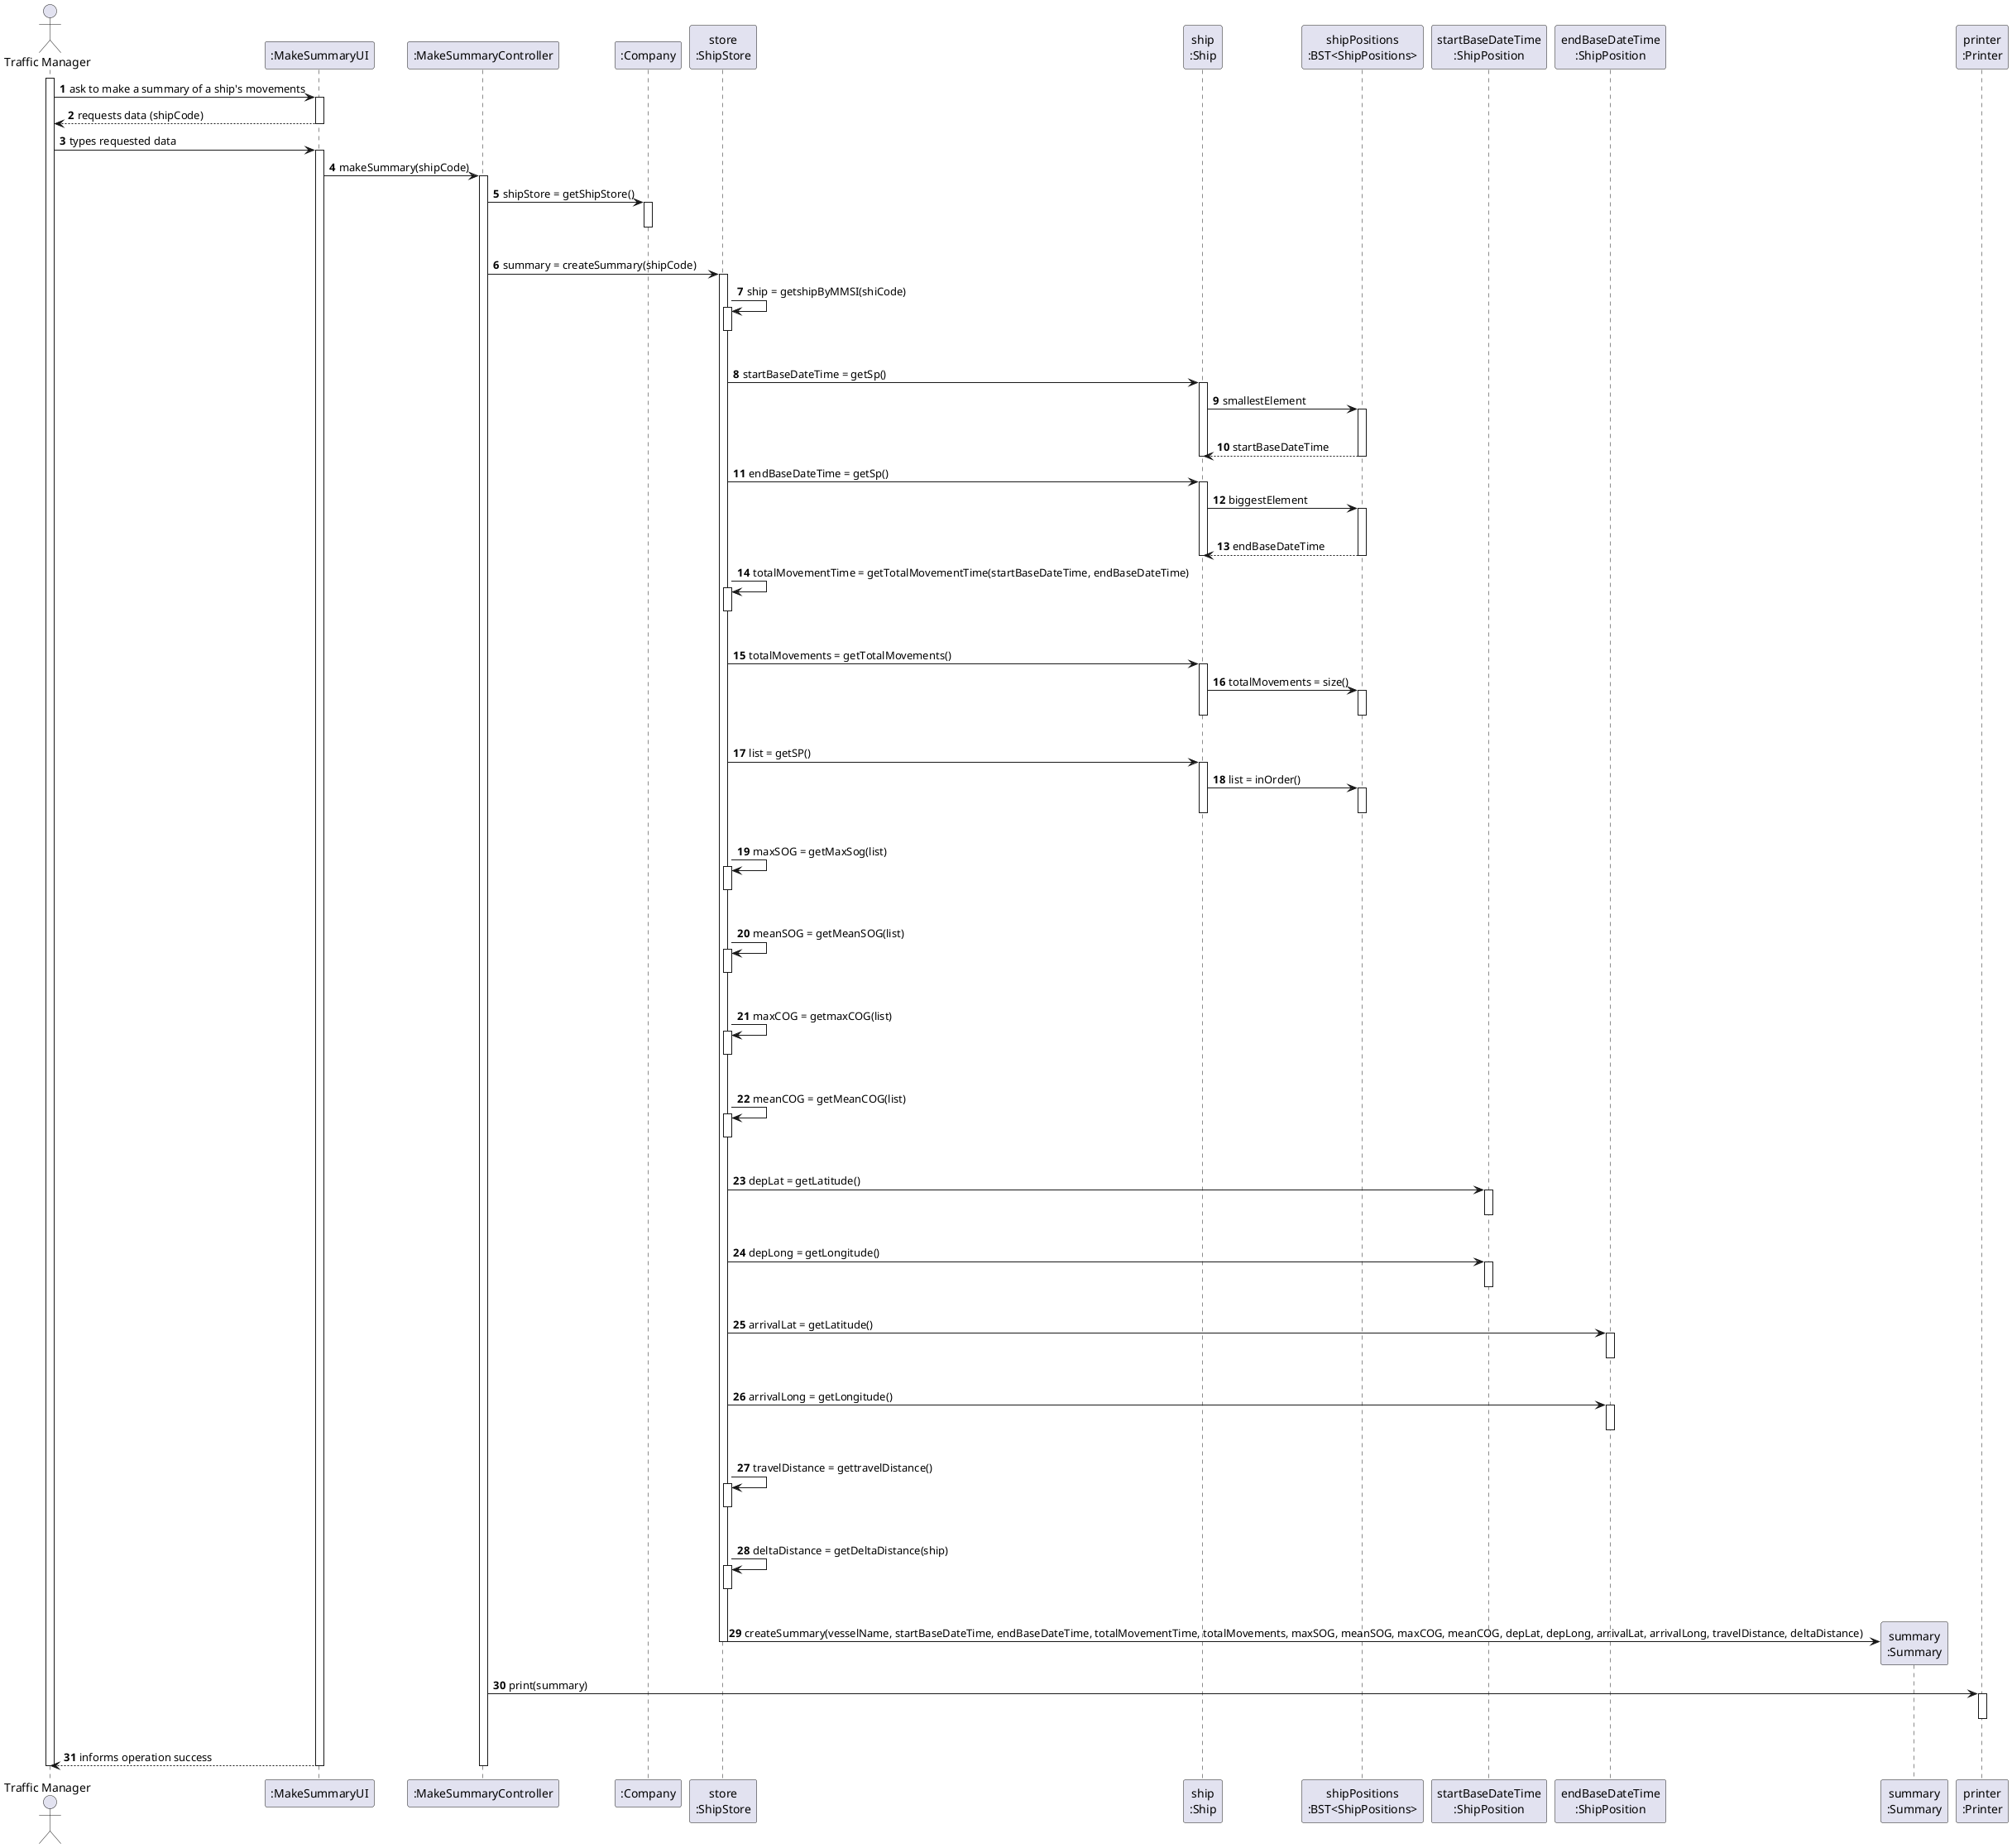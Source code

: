 @startuml
autonumber
'hide footbox
actor "Traffic Manager" as TM

participant ":MakeSummaryUI" as UI
participant ":MakeSummaryController" as CTRL
participant ":Company" as ML
participant "store\n:ShipStore" as STORE
participant "ship\n:Ship" as SHIP
participant "shipPositions\n:BST<ShipPositions>" as SP
participant "startBaseDateTime\n:ShipPosition" as SBDT
participant "endBaseDateTime\n:ShipPosition" as EBDT
participant "summary\n:Summary" as SUM
participant "printer\n:Printer" as PRINT

activate TM
TM -> UI : ask to make a summary of a ship's movements
activate UI
UI --> TM : requests data (shipCode)
deactivate UI

TM -> UI : types requested data
activate UI

UI -> CTRL : makeSummary(shipCode)
activate CTRL

CTRL -> ML : shipStore = getShipStore()
activate ML
|||
deactivate ML

CTRL -> STORE : summary = createSummary(shipCode)
activate STORE

STORE -> STORE : ship = getshipByMMSI(shiCode)
activate STORE
|||
deactivate STORE

STORE -> SHIP : startBaseDateTime = getSp()
activate SHIP
SHIP -> SP : smallestElement
|||
activate SP
SP --> SHIP : startBaseDateTime
deactivate SP
deactivate SHIP

STORE -> SHIP : endBaseDateTime = getSp()
activate SHIP
SHIP -> SP : biggestElement
|||
activate SP
SP --> SHIP : endBaseDateTime
deactivate SP
deactivate SHIP

STORE -> STORE : totalMovementTime = getTotalMovementTime(startBaseDateTime, endBaseDateTime)
activate STORE
|||
deactivate STORE

STORE -> SHIP : totalMovements = getTotalMovements()
activate SHIP
SHIP -> SP : totalMovements = size()
activate SP
|||
deactivate SP
deactivate SHIP

STORE -> SHIP : list = getSP()
activate SHIP
SHIP -> SP : list = inOrder()
activate SP
|||
deactivate SP
deactivate SHIP

STORE -> STORE : maxSOG = getMaxSog(list)
activate STORE
|||
deactivate STORE

STORE -> STORE : meanSOG = getMeanSOG(list)
activate STORE
|||
deactivate STORE

STORE -> STORE : maxCOG = getmaxCOG(list)
activate STORE
|||
deactivate STORE

STORE -> STORE : meanCOG = getMeanCOG(list)
activate STORE
|||
deactivate STORE

STORE -> SBDT : depLat = getLatitude()
activate SBDT
|||
deactivate SBDT

STORE -> SBDT :depLong = getLongitude()
activate SBDT
|||
deactivate SBDT

STORE -> EBDT : arrivalLat = getLatitude()
activate EBDT
|||
deactivate EBDT

STORE -> EBDT :arrivalLong = getLongitude()
activate EBDT
|||
deactivate EBDT

STORE -> STORE : travelDistance = gettravelDistance()
activate STORE
|||
deactivate STORE

STORE -> STORE : deltaDistance = getDeltaDistance(ship)
activate STORE
|||
deactivate STORE

STORE -> SUM** : createSummary(vesselName, startBaseDateTime, endBaseDateTime, totalMovementTime, totalMovements, maxSOG, meanSOG, maxCOG, meanCOG, depLat, depLong, arrivalLat, arrivalLong, travelDistance, deltaDistance)
deactivate STORE



CTRL -> PRINT : print(summary)
activate PRINT
|||
deactivate PRINT



UI --> TM : informs operation success
deactivate STORE
deactivate CTRL
deactivate UI

deactivate TM
@enduml